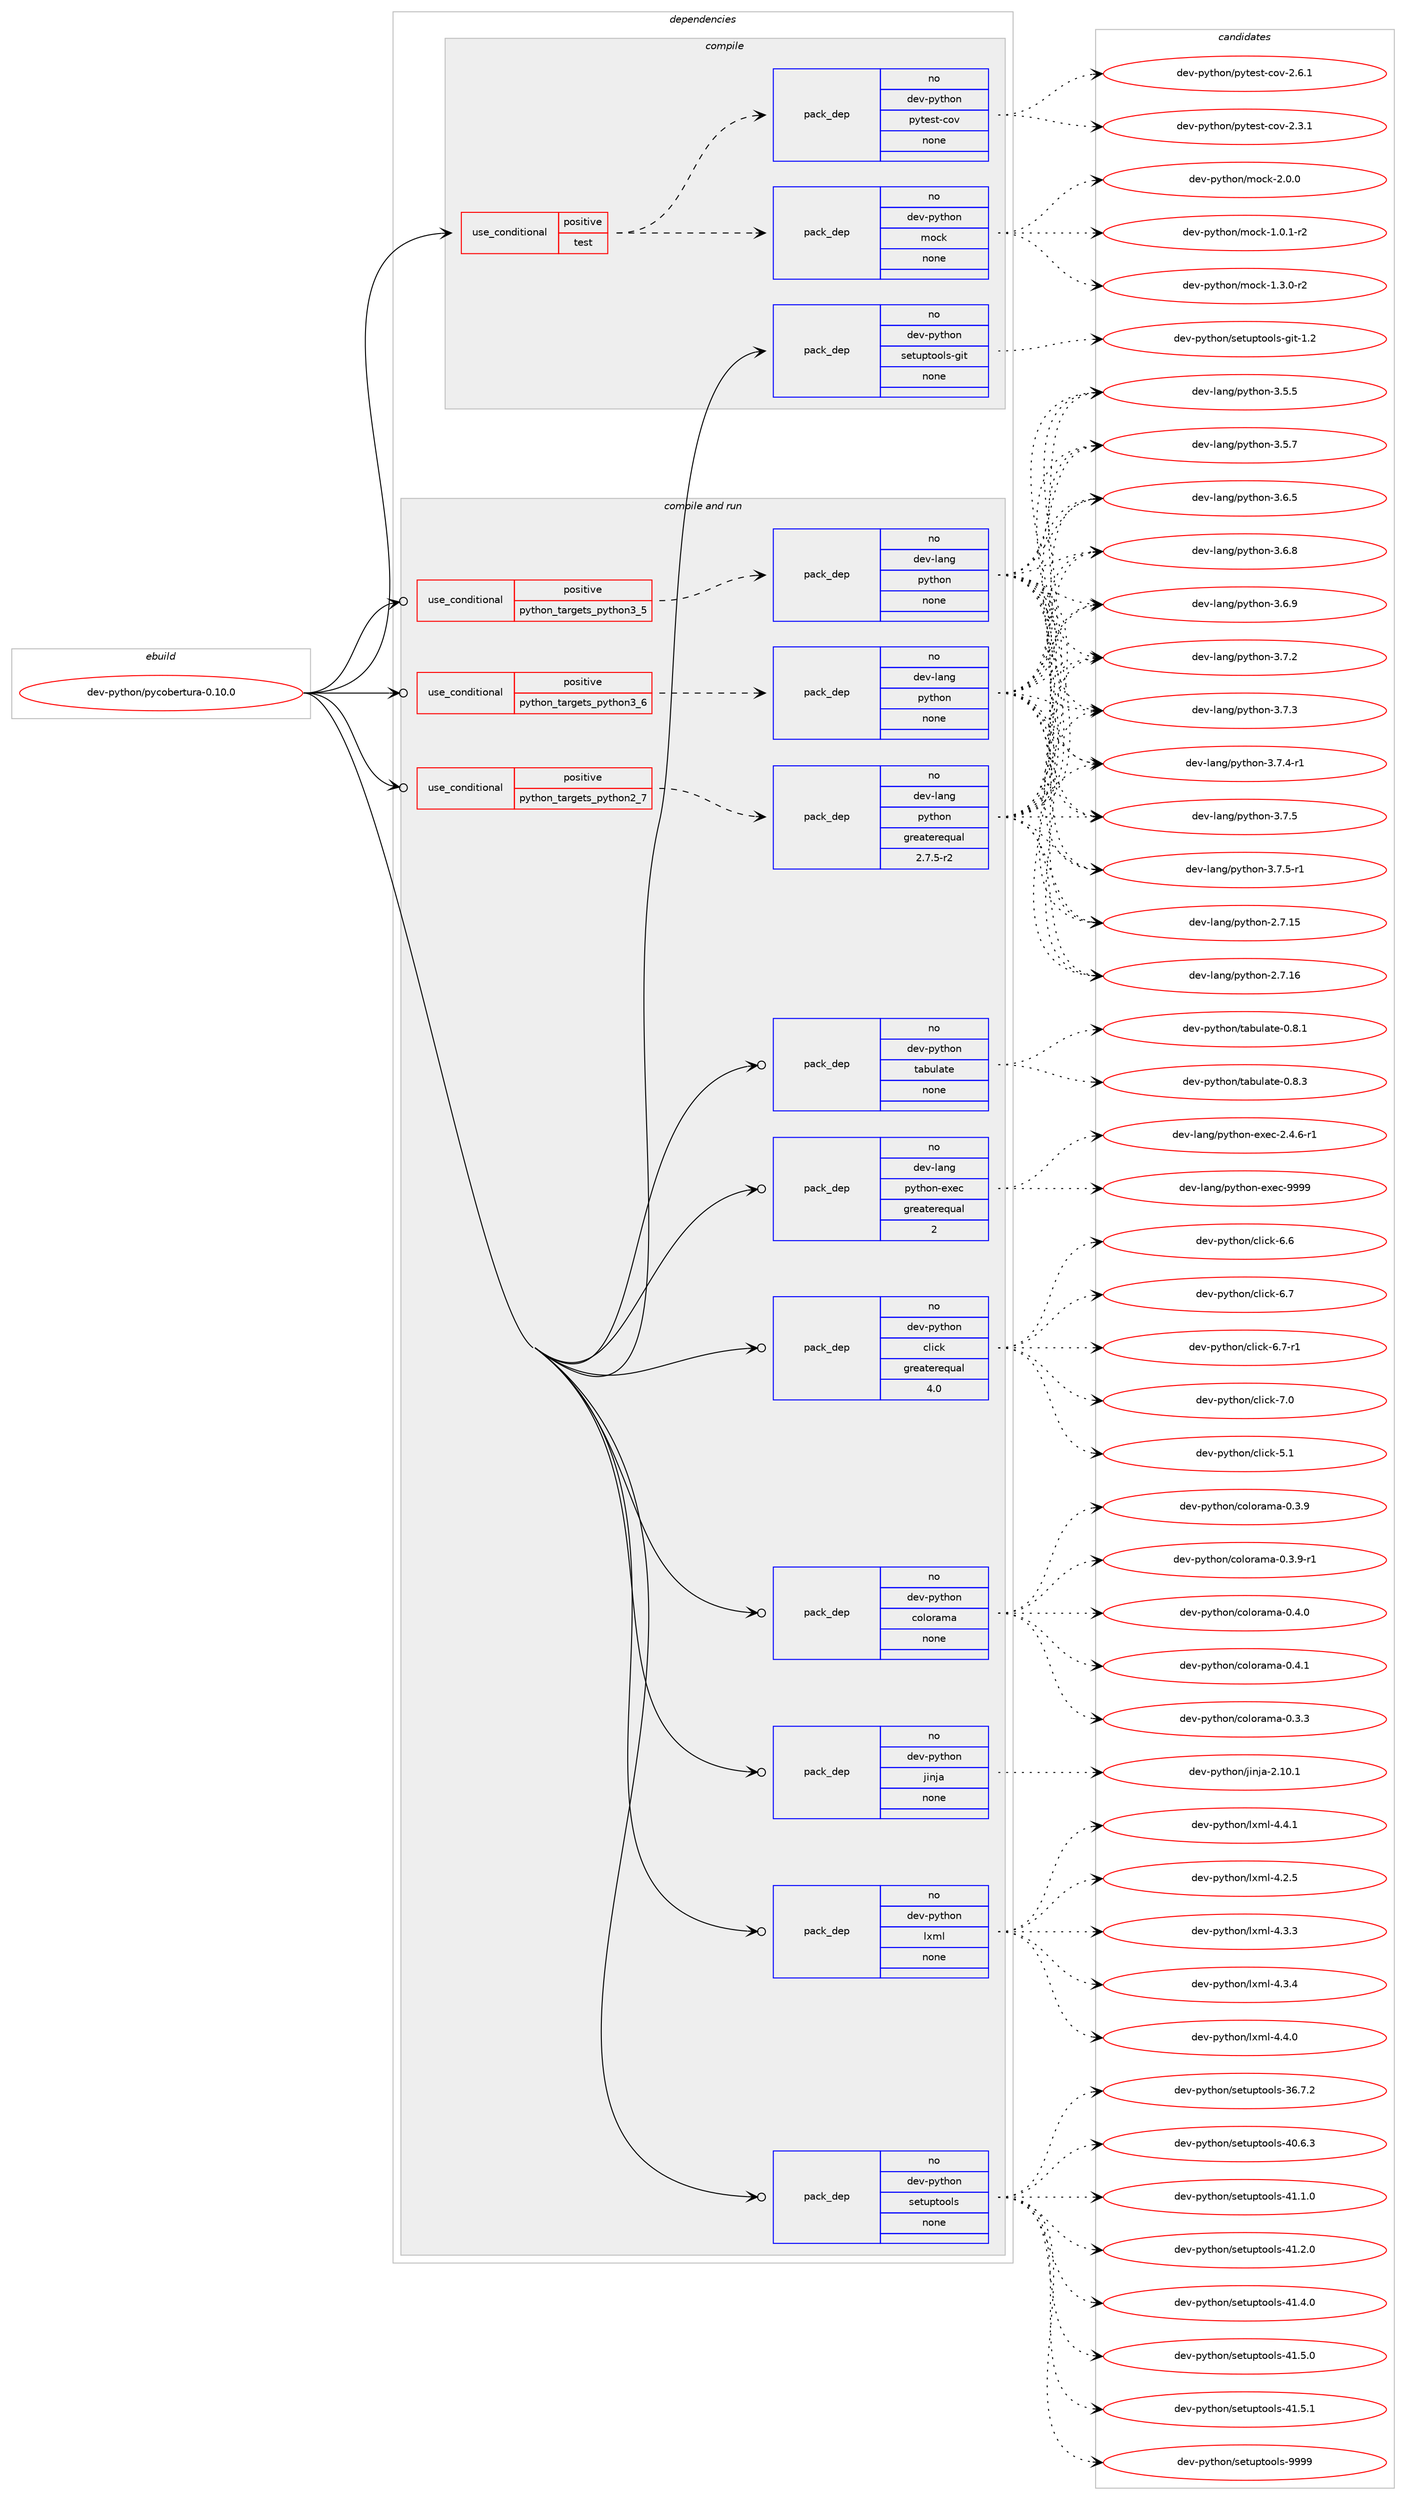 digraph prolog {

# *************
# Graph options
# *************

newrank=true;
concentrate=true;
compound=true;
graph [rankdir=LR,fontname=Helvetica,fontsize=10,ranksep=1.5];#, ranksep=2.5, nodesep=0.2];
edge  [arrowhead=vee];
node  [fontname=Helvetica,fontsize=10];

# **********
# The ebuild
# **********

subgraph cluster_leftcol {
color=gray;
rank=same;
label=<<i>ebuild</i>>;
id [label="dev-python/pycobertura-0.10.0", color=red, width=4, href="../dev-python/pycobertura-0.10.0.svg"];
}

# ****************
# The dependencies
# ****************

subgraph cluster_midcol {
color=gray;
label=<<i>dependencies</i>>;
subgraph cluster_compile {
fillcolor="#eeeeee";
style=filled;
label=<<i>compile</i>>;
subgraph cond145474 {
dependency624707 [label=<<TABLE BORDER="0" CELLBORDER="1" CELLSPACING="0" CELLPADDING="4"><TR><TD ROWSPAN="3" CELLPADDING="10">use_conditional</TD></TR><TR><TD>positive</TD></TR><TR><TD>test</TD></TR></TABLE>>, shape=none, color=red];
subgraph pack467389 {
dependency624708 [label=<<TABLE BORDER="0" CELLBORDER="1" CELLSPACING="0" CELLPADDING="4" WIDTH="220"><TR><TD ROWSPAN="6" CELLPADDING="30">pack_dep</TD></TR><TR><TD WIDTH="110">no</TD></TR><TR><TD>dev-python</TD></TR><TR><TD>mock</TD></TR><TR><TD>none</TD></TR><TR><TD></TD></TR></TABLE>>, shape=none, color=blue];
}
dependency624707:e -> dependency624708:w [weight=20,style="dashed",arrowhead="vee"];
subgraph pack467390 {
dependency624709 [label=<<TABLE BORDER="0" CELLBORDER="1" CELLSPACING="0" CELLPADDING="4" WIDTH="220"><TR><TD ROWSPAN="6" CELLPADDING="30">pack_dep</TD></TR><TR><TD WIDTH="110">no</TD></TR><TR><TD>dev-python</TD></TR><TR><TD>pytest-cov</TD></TR><TR><TD>none</TD></TR><TR><TD></TD></TR></TABLE>>, shape=none, color=blue];
}
dependency624707:e -> dependency624709:w [weight=20,style="dashed",arrowhead="vee"];
}
id:e -> dependency624707:w [weight=20,style="solid",arrowhead="vee"];
subgraph pack467391 {
dependency624710 [label=<<TABLE BORDER="0" CELLBORDER="1" CELLSPACING="0" CELLPADDING="4" WIDTH="220"><TR><TD ROWSPAN="6" CELLPADDING="30">pack_dep</TD></TR><TR><TD WIDTH="110">no</TD></TR><TR><TD>dev-python</TD></TR><TR><TD>setuptools-git</TD></TR><TR><TD>none</TD></TR><TR><TD></TD></TR></TABLE>>, shape=none, color=blue];
}
id:e -> dependency624710:w [weight=20,style="solid",arrowhead="vee"];
}
subgraph cluster_compileandrun {
fillcolor="#eeeeee";
style=filled;
label=<<i>compile and run</i>>;
subgraph cond145475 {
dependency624711 [label=<<TABLE BORDER="0" CELLBORDER="1" CELLSPACING="0" CELLPADDING="4"><TR><TD ROWSPAN="3" CELLPADDING="10">use_conditional</TD></TR><TR><TD>positive</TD></TR><TR><TD>python_targets_python2_7</TD></TR></TABLE>>, shape=none, color=red];
subgraph pack467392 {
dependency624712 [label=<<TABLE BORDER="0" CELLBORDER="1" CELLSPACING="0" CELLPADDING="4" WIDTH="220"><TR><TD ROWSPAN="6" CELLPADDING="30">pack_dep</TD></TR><TR><TD WIDTH="110">no</TD></TR><TR><TD>dev-lang</TD></TR><TR><TD>python</TD></TR><TR><TD>greaterequal</TD></TR><TR><TD>2.7.5-r2</TD></TR></TABLE>>, shape=none, color=blue];
}
dependency624711:e -> dependency624712:w [weight=20,style="dashed",arrowhead="vee"];
}
id:e -> dependency624711:w [weight=20,style="solid",arrowhead="odotvee"];
subgraph cond145476 {
dependency624713 [label=<<TABLE BORDER="0" CELLBORDER="1" CELLSPACING="0" CELLPADDING="4"><TR><TD ROWSPAN="3" CELLPADDING="10">use_conditional</TD></TR><TR><TD>positive</TD></TR><TR><TD>python_targets_python3_5</TD></TR></TABLE>>, shape=none, color=red];
subgraph pack467393 {
dependency624714 [label=<<TABLE BORDER="0" CELLBORDER="1" CELLSPACING="0" CELLPADDING="4" WIDTH="220"><TR><TD ROWSPAN="6" CELLPADDING="30">pack_dep</TD></TR><TR><TD WIDTH="110">no</TD></TR><TR><TD>dev-lang</TD></TR><TR><TD>python</TD></TR><TR><TD>none</TD></TR><TR><TD></TD></TR></TABLE>>, shape=none, color=blue];
}
dependency624713:e -> dependency624714:w [weight=20,style="dashed",arrowhead="vee"];
}
id:e -> dependency624713:w [weight=20,style="solid",arrowhead="odotvee"];
subgraph cond145477 {
dependency624715 [label=<<TABLE BORDER="0" CELLBORDER="1" CELLSPACING="0" CELLPADDING="4"><TR><TD ROWSPAN="3" CELLPADDING="10">use_conditional</TD></TR><TR><TD>positive</TD></TR><TR><TD>python_targets_python3_6</TD></TR></TABLE>>, shape=none, color=red];
subgraph pack467394 {
dependency624716 [label=<<TABLE BORDER="0" CELLBORDER="1" CELLSPACING="0" CELLPADDING="4" WIDTH="220"><TR><TD ROWSPAN="6" CELLPADDING="30">pack_dep</TD></TR><TR><TD WIDTH="110">no</TD></TR><TR><TD>dev-lang</TD></TR><TR><TD>python</TD></TR><TR><TD>none</TD></TR><TR><TD></TD></TR></TABLE>>, shape=none, color=blue];
}
dependency624715:e -> dependency624716:w [weight=20,style="dashed",arrowhead="vee"];
}
id:e -> dependency624715:w [weight=20,style="solid",arrowhead="odotvee"];
subgraph pack467395 {
dependency624717 [label=<<TABLE BORDER="0" CELLBORDER="1" CELLSPACING="0" CELLPADDING="4" WIDTH="220"><TR><TD ROWSPAN="6" CELLPADDING="30">pack_dep</TD></TR><TR><TD WIDTH="110">no</TD></TR><TR><TD>dev-lang</TD></TR><TR><TD>python-exec</TD></TR><TR><TD>greaterequal</TD></TR><TR><TD>2</TD></TR></TABLE>>, shape=none, color=blue];
}
id:e -> dependency624717:w [weight=20,style="solid",arrowhead="odotvee"];
subgraph pack467396 {
dependency624718 [label=<<TABLE BORDER="0" CELLBORDER="1" CELLSPACING="0" CELLPADDING="4" WIDTH="220"><TR><TD ROWSPAN="6" CELLPADDING="30">pack_dep</TD></TR><TR><TD WIDTH="110">no</TD></TR><TR><TD>dev-python</TD></TR><TR><TD>click</TD></TR><TR><TD>greaterequal</TD></TR><TR><TD>4.0</TD></TR></TABLE>>, shape=none, color=blue];
}
id:e -> dependency624718:w [weight=20,style="solid",arrowhead="odotvee"];
subgraph pack467397 {
dependency624719 [label=<<TABLE BORDER="0" CELLBORDER="1" CELLSPACING="0" CELLPADDING="4" WIDTH="220"><TR><TD ROWSPAN="6" CELLPADDING="30">pack_dep</TD></TR><TR><TD WIDTH="110">no</TD></TR><TR><TD>dev-python</TD></TR><TR><TD>colorama</TD></TR><TR><TD>none</TD></TR><TR><TD></TD></TR></TABLE>>, shape=none, color=blue];
}
id:e -> dependency624719:w [weight=20,style="solid",arrowhead="odotvee"];
subgraph pack467398 {
dependency624720 [label=<<TABLE BORDER="0" CELLBORDER="1" CELLSPACING="0" CELLPADDING="4" WIDTH="220"><TR><TD ROWSPAN="6" CELLPADDING="30">pack_dep</TD></TR><TR><TD WIDTH="110">no</TD></TR><TR><TD>dev-python</TD></TR><TR><TD>jinja</TD></TR><TR><TD>none</TD></TR><TR><TD></TD></TR></TABLE>>, shape=none, color=blue];
}
id:e -> dependency624720:w [weight=20,style="solid",arrowhead="odotvee"];
subgraph pack467399 {
dependency624721 [label=<<TABLE BORDER="0" CELLBORDER="1" CELLSPACING="0" CELLPADDING="4" WIDTH="220"><TR><TD ROWSPAN="6" CELLPADDING="30">pack_dep</TD></TR><TR><TD WIDTH="110">no</TD></TR><TR><TD>dev-python</TD></TR><TR><TD>lxml</TD></TR><TR><TD>none</TD></TR><TR><TD></TD></TR></TABLE>>, shape=none, color=blue];
}
id:e -> dependency624721:w [weight=20,style="solid",arrowhead="odotvee"];
subgraph pack467400 {
dependency624722 [label=<<TABLE BORDER="0" CELLBORDER="1" CELLSPACING="0" CELLPADDING="4" WIDTH="220"><TR><TD ROWSPAN="6" CELLPADDING="30">pack_dep</TD></TR><TR><TD WIDTH="110">no</TD></TR><TR><TD>dev-python</TD></TR><TR><TD>setuptools</TD></TR><TR><TD>none</TD></TR><TR><TD></TD></TR></TABLE>>, shape=none, color=blue];
}
id:e -> dependency624722:w [weight=20,style="solid",arrowhead="odotvee"];
subgraph pack467401 {
dependency624723 [label=<<TABLE BORDER="0" CELLBORDER="1" CELLSPACING="0" CELLPADDING="4" WIDTH="220"><TR><TD ROWSPAN="6" CELLPADDING="30">pack_dep</TD></TR><TR><TD WIDTH="110">no</TD></TR><TR><TD>dev-python</TD></TR><TR><TD>tabulate</TD></TR><TR><TD>none</TD></TR><TR><TD></TD></TR></TABLE>>, shape=none, color=blue];
}
id:e -> dependency624723:w [weight=20,style="solid",arrowhead="odotvee"];
}
subgraph cluster_run {
fillcolor="#eeeeee";
style=filled;
label=<<i>run</i>>;
}
}

# **************
# The candidates
# **************

subgraph cluster_choices {
rank=same;
color=gray;
label=<<i>candidates</i>>;

subgraph choice467389 {
color=black;
nodesep=1;
choice1001011184511212111610411111047109111991074549464846494511450 [label="dev-python/mock-1.0.1-r2", color=red, width=4,href="../dev-python/mock-1.0.1-r2.svg"];
choice1001011184511212111610411111047109111991074549465146484511450 [label="dev-python/mock-1.3.0-r2", color=red, width=4,href="../dev-python/mock-1.3.0-r2.svg"];
choice100101118451121211161041111104710911199107455046484648 [label="dev-python/mock-2.0.0", color=red, width=4,href="../dev-python/mock-2.0.0.svg"];
dependency624708:e -> choice1001011184511212111610411111047109111991074549464846494511450:w [style=dotted,weight="100"];
dependency624708:e -> choice1001011184511212111610411111047109111991074549465146484511450:w [style=dotted,weight="100"];
dependency624708:e -> choice100101118451121211161041111104710911199107455046484648:w [style=dotted,weight="100"];
}
subgraph choice467390 {
color=black;
nodesep=1;
choice10010111845112121116104111110471121211161011151164599111118455046514649 [label="dev-python/pytest-cov-2.3.1", color=red, width=4,href="../dev-python/pytest-cov-2.3.1.svg"];
choice10010111845112121116104111110471121211161011151164599111118455046544649 [label="dev-python/pytest-cov-2.6.1", color=red, width=4,href="../dev-python/pytest-cov-2.6.1.svg"];
dependency624709:e -> choice10010111845112121116104111110471121211161011151164599111118455046514649:w [style=dotted,weight="100"];
dependency624709:e -> choice10010111845112121116104111110471121211161011151164599111118455046544649:w [style=dotted,weight="100"];
}
subgraph choice467391 {
color=black;
nodesep=1;
choice10010111845112121116104111110471151011161171121161111111081154510310511645494650 [label="dev-python/setuptools-git-1.2", color=red, width=4,href="../dev-python/setuptools-git-1.2.svg"];
dependency624710:e -> choice10010111845112121116104111110471151011161171121161111111081154510310511645494650:w [style=dotted,weight="100"];
}
subgraph choice467392 {
color=black;
nodesep=1;
choice10010111845108971101034711212111610411111045504655464953 [label="dev-lang/python-2.7.15", color=red, width=4,href="../dev-lang/python-2.7.15.svg"];
choice10010111845108971101034711212111610411111045504655464954 [label="dev-lang/python-2.7.16", color=red, width=4,href="../dev-lang/python-2.7.16.svg"];
choice100101118451089711010347112121116104111110455146534653 [label="dev-lang/python-3.5.5", color=red, width=4,href="../dev-lang/python-3.5.5.svg"];
choice100101118451089711010347112121116104111110455146534655 [label="dev-lang/python-3.5.7", color=red, width=4,href="../dev-lang/python-3.5.7.svg"];
choice100101118451089711010347112121116104111110455146544653 [label="dev-lang/python-3.6.5", color=red, width=4,href="../dev-lang/python-3.6.5.svg"];
choice100101118451089711010347112121116104111110455146544656 [label="dev-lang/python-3.6.8", color=red, width=4,href="../dev-lang/python-3.6.8.svg"];
choice100101118451089711010347112121116104111110455146544657 [label="dev-lang/python-3.6.9", color=red, width=4,href="../dev-lang/python-3.6.9.svg"];
choice100101118451089711010347112121116104111110455146554650 [label="dev-lang/python-3.7.2", color=red, width=4,href="../dev-lang/python-3.7.2.svg"];
choice100101118451089711010347112121116104111110455146554651 [label="dev-lang/python-3.7.3", color=red, width=4,href="../dev-lang/python-3.7.3.svg"];
choice1001011184510897110103471121211161041111104551465546524511449 [label="dev-lang/python-3.7.4-r1", color=red, width=4,href="../dev-lang/python-3.7.4-r1.svg"];
choice100101118451089711010347112121116104111110455146554653 [label="dev-lang/python-3.7.5", color=red, width=4,href="../dev-lang/python-3.7.5.svg"];
choice1001011184510897110103471121211161041111104551465546534511449 [label="dev-lang/python-3.7.5-r1", color=red, width=4,href="../dev-lang/python-3.7.5-r1.svg"];
dependency624712:e -> choice10010111845108971101034711212111610411111045504655464953:w [style=dotted,weight="100"];
dependency624712:e -> choice10010111845108971101034711212111610411111045504655464954:w [style=dotted,weight="100"];
dependency624712:e -> choice100101118451089711010347112121116104111110455146534653:w [style=dotted,weight="100"];
dependency624712:e -> choice100101118451089711010347112121116104111110455146534655:w [style=dotted,weight="100"];
dependency624712:e -> choice100101118451089711010347112121116104111110455146544653:w [style=dotted,weight="100"];
dependency624712:e -> choice100101118451089711010347112121116104111110455146544656:w [style=dotted,weight="100"];
dependency624712:e -> choice100101118451089711010347112121116104111110455146544657:w [style=dotted,weight="100"];
dependency624712:e -> choice100101118451089711010347112121116104111110455146554650:w [style=dotted,weight="100"];
dependency624712:e -> choice100101118451089711010347112121116104111110455146554651:w [style=dotted,weight="100"];
dependency624712:e -> choice1001011184510897110103471121211161041111104551465546524511449:w [style=dotted,weight="100"];
dependency624712:e -> choice100101118451089711010347112121116104111110455146554653:w [style=dotted,weight="100"];
dependency624712:e -> choice1001011184510897110103471121211161041111104551465546534511449:w [style=dotted,weight="100"];
}
subgraph choice467393 {
color=black;
nodesep=1;
choice10010111845108971101034711212111610411111045504655464953 [label="dev-lang/python-2.7.15", color=red, width=4,href="../dev-lang/python-2.7.15.svg"];
choice10010111845108971101034711212111610411111045504655464954 [label="dev-lang/python-2.7.16", color=red, width=4,href="../dev-lang/python-2.7.16.svg"];
choice100101118451089711010347112121116104111110455146534653 [label="dev-lang/python-3.5.5", color=red, width=4,href="../dev-lang/python-3.5.5.svg"];
choice100101118451089711010347112121116104111110455146534655 [label="dev-lang/python-3.5.7", color=red, width=4,href="../dev-lang/python-3.5.7.svg"];
choice100101118451089711010347112121116104111110455146544653 [label="dev-lang/python-3.6.5", color=red, width=4,href="../dev-lang/python-3.6.5.svg"];
choice100101118451089711010347112121116104111110455146544656 [label="dev-lang/python-3.6.8", color=red, width=4,href="../dev-lang/python-3.6.8.svg"];
choice100101118451089711010347112121116104111110455146544657 [label="dev-lang/python-3.6.9", color=red, width=4,href="../dev-lang/python-3.6.9.svg"];
choice100101118451089711010347112121116104111110455146554650 [label="dev-lang/python-3.7.2", color=red, width=4,href="../dev-lang/python-3.7.2.svg"];
choice100101118451089711010347112121116104111110455146554651 [label="dev-lang/python-3.7.3", color=red, width=4,href="../dev-lang/python-3.7.3.svg"];
choice1001011184510897110103471121211161041111104551465546524511449 [label="dev-lang/python-3.7.4-r1", color=red, width=4,href="../dev-lang/python-3.7.4-r1.svg"];
choice100101118451089711010347112121116104111110455146554653 [label="dev-lang/python-3.7.5", color=red, width=4,href="../dev-lang/python-3.7.5.svg"];
choice1001011184510897110103471121211161041111104551465546534511449 [label="dev-lang/python-3.7.5-r1", color=red, width=4,href="../dev-lang/python-3.7.5-r1.svg"];
dependency624714:e -> choice10010111845108971101034711212111610411111045504655464953:w [style=dotted,weight="100"];
dependency624714:e -> choice10010111845108971101034711212111610411111045504655464954:w [style=dotted,weight="100"];
dependency624714:e -> choice100101118451089711010347112121116104111110455146534653:w [style=dotted,weight="100"];
dependency624714:e -> choice100101118451089711010347112121116104111110455146534655:w [style=dotted,weight="100"];
dependency624714:e -> choice100101118451089711010347112121116104111110455146544653:w [style=dotted,weight="100"];
dependency624714:e -> choice100101118451089711010347112121116104111110455146544656:w [style=dotted,weight="100"];
dependency624714:e -> choice100101118451089711010347112121116104111110455146544657:w [style=dotted,weight="100"];
dependency624714:e -> choice100101118451089711010347112121116104111110455146554650:w [style=dotted,weight="100"];
dependency624714:e -> choice100101118451089711010347112121116104111110455146554651:w [style=dotted,weight="100"];
dependency624714:e -> choice1001011184510897110103471121211161041111104551465546524511449:w [style=dotted,weight="100"];
dependency624714:e -> choice100101118451089711010347112121116104111110455146554653:w [style=dotted,weight="100"];
dependency624714:e -> choice1001011184510897110103471121211161041111104551465546534511449:w [style=dotted,weight="100"];
}
subgraph choice467394 {
color=black;
nodesep=1;
choice10010111845108971101034711212111610411111045504655464953 [label="dev-lang/python-2.7.15", color=red, width=4,href="../dev-lang/python-2.7.15.svg"];
choice10010111845108971101034711212111610411111045504655464954 [label="dev-lang/python-2.7.16", color=red, width=4,href="../dev-lang/python-2.7.16.svg"];
choice100101118451089711010347112121116104111110455146534653 [label="dev-lang/python-3.5.5", color=red, width=4,href="../dev-lang/python-3.5.5.svg"];
choice100101118451089711010347112121116104111110455146534655 [label="dev-lang/python-3.5.7", color=red, width=4,href="../dev-lang/python-3.5.7.svg"];
choice100101118451089711010347112121116104111110455146544653 [label="dev-lang/python-3.6.5", color=red, width=4,href="../dev-lang/python-3.6.5.svg"];
choice100101118451089711010347112121116104111110455146544656 [label="dev-lang/python-3.6.8", color=red, width=4,href="../dev-lang/python-3.6.8.svg"];
choice100101118451089711010347112121116104111110455146544657 [label="dev-lang/python-3.6.9", color=red, width=4,href="../dev-lang/python-3.6.9.svg"];
choice100101118451089711010347112121116104111110455146554650 [label="dev-lang/python-3.7.2", color=red, width=4,href="../dev-lang/python-3.7.2.svg"];
choice100101118451089711010347112121116104111110455146554651 [label="dev-lang/python-3.7.3", color=red, width=4,href="../dev-lang/python-3.7.3.svg"];
choice1001011184510897110103471121211161041111104551465546524511449 [label="dev-lang/python-3.7.4-r1", color=red, width=4,href="../dev-lang/python-3.7.4-r1.svg"];
choice100101118451089711010347112121116104111110455146554653 [label="dev-lang/python-3.7.5", color=red, width=4,href="../dev-lang/python-3.7.5.svg"];
choice1001011184510897110103471121211161041111104551465546534511449 [label="dev-lang/python-3.7.5-r1", color=red, width=4,href="../dev-lang/python-3.7.5-r1.svg"];
dependency624716:e -> choice10010111845108971101034711212111610411111045504655464953:w [style=dotted,weight="100"];
dependency624716:e -> choice10010111845108971101034711212111610411111045504655464954:w [style=dotted,weight="100"];
dependency624716:e -> choice100101118451089711010347112121116104111110455146534653:w [style=dotted,weight="100"];
dependency624716:e -> choice100101118451089711010347112121116104111110455146534655:w [style=dotted,weight="100"];
dependency624716:e -> choice100101118451089711010347112121116104111110455146544653:w [style=dotted,weight="100"];
dependency624716:e -> choice100101118451089711010347112121116104111110455146544656:w [style=dotted,weight="100"];
dependency624716:e -> choice100101118451089711010347112121116104111110455146544657:w [style=dotted,weight="100"];
dependency624716:e -> choice100101118451089711010347112121116104111110455146554650:w [style=dotted,weight="100"];
dependency624716:e -> choice100101118451089711010347112121116104111110455146554651:w [style=dotted,weight="100"];
dependency624716:e -> choice1001011184510897110103471121211161041111104551465546524511449:w [style=dotted,weight="100"];
dependency624716:e -> choice100101118451089711010347112121116104111110455146554653:w [style=dotted,weight="100"];
dependency624716:e -> choice1001011184510897110103471121211161041111104551465546534511449:w [style=dotted,weight="100"];
}
subgraph choice467395 {
color=black;
nodesep=1;
choice10010111845108971101034711212111610411111045101120101994550465246544511449 [label="dev-lang/python-exec-2.4.6-r1", color=red, width=4,href="../dev-lang/python-exec-2.4.6-r1.svg"];
choice10010111845108971101034711212111610411111045101120101994557575757 [label="dev-lang/python-exec-9999", color=red, width=4,href="../dev-lang/python-exec-9999.svg"];
dependency624717:e -> choice10010111845108971101034711212111610411111045101120101994550465246544511449:w [style=dotted,weight="100"];
dependency624717:e -> choice10010111845108971101034711212111610411111045101120101994557575757:w [style=dotted,weight="100"];
}
subgraph choice467396 {
color=black;
nodesep=1;
choice1001011184511212111610411111047991081059910745534649 [label="dev-python/click-5.1", color=red, width=4,href="../dev-python/click-5.1.svg"];
choice1001011184511212111610411111047991081059910745544654 [label="dev-python/click-6.6", color=red, width=4,href="../dev-python/click-6.6.svg"];
choice1001011184511212111610411111047991081059910745544655 [label="dev-python/click-6.7", color=red, width=4,href="../dev-python/click-6.7.svg"];
choice10010111845112121116104111110479910810599107455446554511449 [label="dev-python/click-6.7-r1", color=red, width=4,href="../dev-python/click-6.7-r1.svg"];
choice1001011184511212111610411111047991081059910745554648 [label="dev-python/click-7.0", color=red, width=4,href="../dev-python/click-7.0.svg"];
dependency624718:e -> choice1001011184511212111610411111047991081059910745534649:w [style=dotted,weight="100"];
dependency624718:e -> choice1001011184511212111610411111047991081059910745544654:w [style=dotted,weight="100"];
dependency624718:e -> choice1001011184511212111610411111047991081059910745544655:w [style=dotted,weight="100"];
dependency624718:e -> choice10010111845112121116104111110479910810599107455446554511449:w [style=dotted,weight="100"];
dependency624718:e -> choice1001011184511212111610411111047991081059910745554648:w [style=dotted,weight="100"];
}
subgraph choice467397 {
color=black;
nodesep=1;
choice1001011184511212111610411111047991111081111149710997454846514651 [label="dev-python/colorama-0.3.3", color=red, width=4,href="../dev-python/colorama-0.3.3.svg"];
choice1001011184511212111610411111047991111081111149710997454846514657 [label="dev-python/colorama-0.3.9", color=red, width=4,href="../dev-python/colorama-0.3.9.svg"];
choice10010111845112121116104111110479911110811111497109974548465146574511449 [label="dev-python/colorama-0.3.9-r1", color=red, width=4,href="../dev-python/colorama-0.3.9-r1.svg"];
choice1001011184511212111610411111047991111081111149710997454846524648 [label="dev-python/colorama-0.4.0", color=red, width=4,href="../dev-python/colorama-0.4.0.svg"];
choice1001011184511212111610411111047991111081111149710997454846524649 [label="dev-python/colorama-0.4.1", color=red, width=4,href="../dev-python/colorama-0.4.1.svg"];
dependency624719:e -> choice1001011184511212111610411111047991111081111149710997454846514651:w [style=dotted,weight="100"];
dependency624719:e -> choice1001011184511212111610411111047991111081111149710997454846514657:w [style=dotted,weight="100"];
dependency624719:e -> choice10010111845112121116104111110479911110811111497109974548465146574511449:w [style=dotted,weight="100"];
dependency624719:e -> choice1001011184511212111610411111047991111081111149710997454846524648:w [style=dotted,weight="100"];
dependency624719:e -> choice1001011184511212111610411111047991111081111149710997454846524649:w [style=dotted,weight="100"];
}
subgraph choice467398 {
color=black;
nodesep=1;
choice10010111845112121116104111110471061051101069745504649484649 [label="dev-python/jinja-2.10.1", color=red, width=4,href="../dev-python/jinja-2.10.1.svg"];
dependency624720:e -> choice10010111845112121116104111110471061051101069745504649484649:w [style=dotted,weight="100"];
}
subgraph choice467399 {
color=black;
nodesep=1;
choice1001011184511212111610411111047108120109108455246504653 [label="dev-python/lxml-4.2.5", color=red, width=4,href="../dev-python/lxml-4.2.5.svg"];
choice1001011184511212111610411111047108120109108455246514651 [label="dev-python/lxml-4.3.3", color=red, width=4,href="../dev-python/lxml-4.3.3.svg"];
choice1001011184511212111610411111047108120109108455246514652 [label="dev-python/lxml-4.3.4", color=red, width=4,href="../dev-python/lxml-4.3.4.svg"];
choice1001011184511212111610411111047108120109108455246524648 [label="dev-python/lxml-4.4.0", color=red, width=4,href="../dev-python/lxml-4.4.0.svg"];
choice1001011184511212111610411111047108120109108455246524649 [label="dev-python/lxml-4.4.1", color=red, width=4,href="../dev-python/lxml-4.4.1.svg"];
dependency624721:e -> choice1001011184511212111610411111047108120109108455246504653:w [style=dotted,weight="100"];
dependency624721:e -> choice1001011184511212111610411111047108120109108455246514651:w [style=dotted,weight="100"];
dependency624721:e -> choice1001011184511212111610411111047108120109108455246514652:w [style=dotted,weight="100"];
dependency624721:e -> choice1001011184511212111610411111047108120109108455246524648:w [style=dotted,weight="100"];
dependency624721:e -> choice1001011184511212111610411111047108120109108455246524649:w [style=dotted,weight="100"];
}
subgraph choice467400 {
color=black;
nodesep=1;
choice100101118451121211161041111104711510111611711211611111110811545515446554650 [label="dev-python/setuptools-36.7.2", color=red, width=4,href="../dev-python/setuptools-36.7.2.svg"];
choice100101118451121211161041111104711510111611711211611111110811545524846544651 [label="dev-python/setuptools-40.6.3", color=red, width=4,href="../dev-python/setuptools-40.6.3.svg"];
choice100101118451121211161041111104711510111611711211611111110811545524946494648 [label="dev-python/setuptools-41.1.0", color=red, width=4,href="../dev-python/setuptools-41.1.0.svg"];
choice100101118451121211161041111104711510111611711211611111110811545524946504648 [label="dev-python/setuptools-41.2.0", color=red, width=4,href="../dev-python/setuptools-41.2.0.svg"];
choice100101118451121211161041111104711510111611711211611111110811545524946524648 [label="dev-python/setuptools-41.4.0", color=red, width=4,href="../dev-python/setuptools-41.4.0.svg"];
choice100101118451121211161041111104711510111611711211611111110811545524946534648 [label="dev-python/setuptools-41.5.0", color=red, width=4,href="../dev-python/setuptools-41.5.0.svg"];
choice100101118451121211161041111104711510111611711211611111110811545524946534649 [label="dev-python/setuptools-41.5.1", color=red, width=4,href="../dev-python/setuptools-41.5.1.svg"];
choice10010111845112121116104111110471151011161171121161111111081154557575757 [label="dev-python/setuptools-9999", color=red, width=4,href="../dev-python/setuptools-9999.svg"];
dependency624722:e -> choice100101118451121211161041111104711510111611711211611111110811545515446554650:w [style=dotted,weight="100"];
dependency624722:e -> choice100101118451121211161041111104711510111611711211611111110811545524846544651:w [style=dotted,weight="100"];
dependency624722:e -> choice100101118451121211161041111104711510111611711211611111110811545524946494648:w [style=dotted,weight="100"];
dependency624722:e -> choice100101118451121211161041111104711510111611711211611111110811545524946504648:w [style=dotted,weight="100"];
dependency624722:e -> choice100101118451121211161041111104711510111611711211611111110811545524946524648:w [style=dotted,weight="100"];
dependency624722:e -> choice100101118451121211161041111104711510111611711211611111110811545524946534648:w [style=dotted,weight="100"];
dependency624722:e -> choice100101118451121211161041111104711510111611711211611111110811545524946534649:w [style=dotted,weight="100"];
dependency624722:e -> choice10010111845112121116104111110471151011161171121161111111081154557575757:w [style=dotted,weight="100"];
}
subgraph choice467401 {
color=black;
nodesep=1;
choice1001011184511212111610411111047116979811710897116101454846564649 [label="dev-python/tabulate-0.8.1", color=red, width=4,href="../dev-python/tabulate-0.8.1.svg"];
choice1001011184511212111610411111047116979811710897116101454846564651 [label="dev-python/tabulate-0.8.3", color=red, width=4,href="../dev-python/tabulate-0.8.3.svg"];
dependency624723:e -> choice1001011184511212111610411111047116979811710897116101454846564649:w [style=dotted,weight="100"];
dependency624723:e -> choice1001011184511212111610411111047116979811710897116101454846564651:w [style=dotted,weight="100"];
}
}

}
